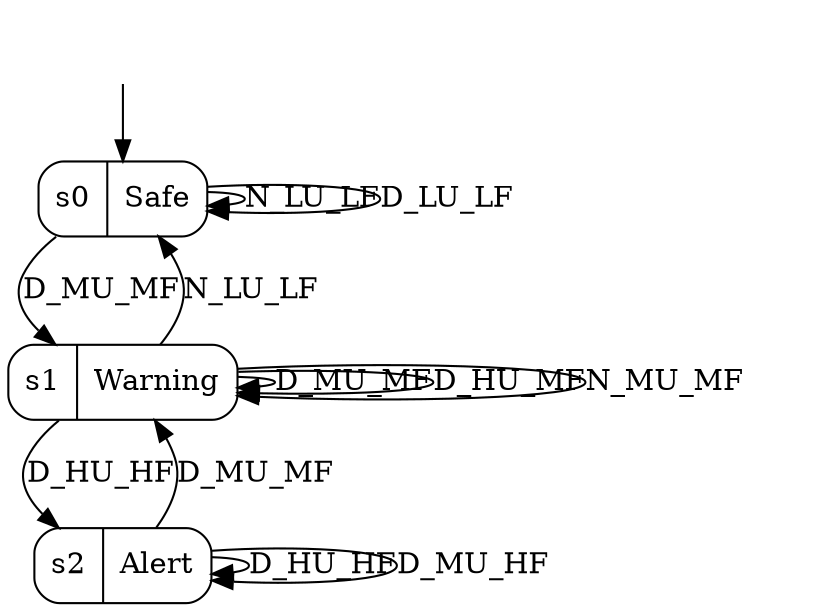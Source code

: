 digraph "Trace_Top-2" {
s0 [label="s0|Safe", shape=record, style=rounded];
s1 [label="s1|Warning", shape=record, style=rounded];
s2 [label="s2|Alert", shape=record, style=rounded];
s0 -> s0  [label="N_LU_LF"];
s0 -> s0  [label="D_LU_LF"];
s0 -> s1  [label="D_MU_MF"];
s1 -> s1  [label="D_MU_MF"];
s1 -> s1  [label="D_HU_MF"];
s1 -> s2  [label="D_HU_HF"];
s1 -> s1  [label="N_MU_MF"];
s1 -> s0  [label="N_LU_LF"];
s2 -> s2  [label="D_HU_HF"];
s2 -> s1  [label="D_MU_MF"];
s2 -> s2  [label="D_MU_HF"];
__start0 [label="", shape=none];
__start0 -> s0  [label=""];
}
